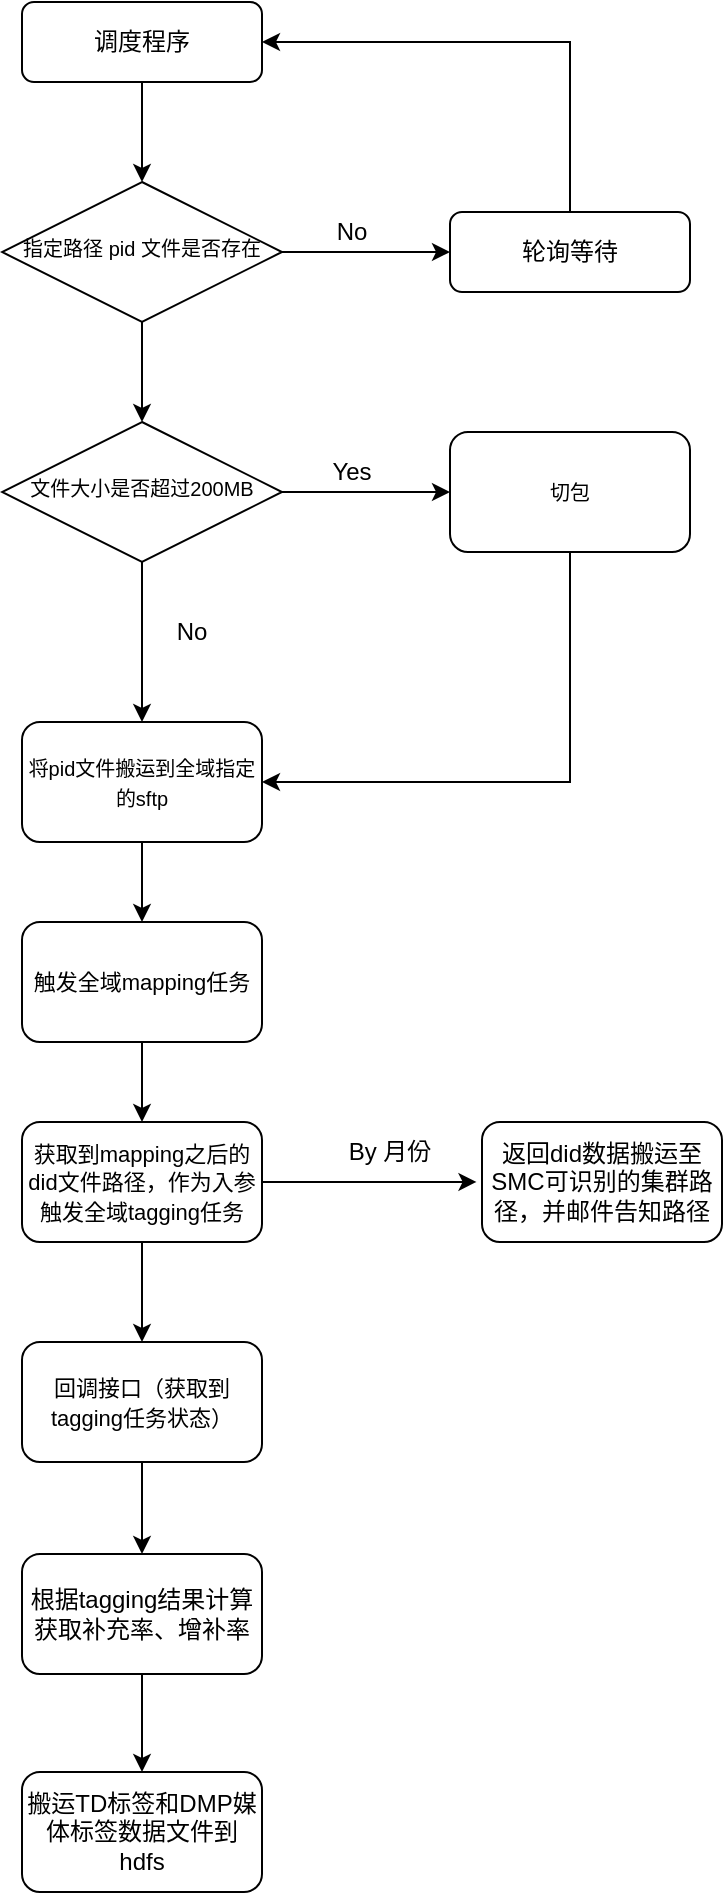<mxfile version="24.3.1" type="github">
  <diagram id="C5RBs43oDa-KdzZeNtuy" name="Page-1">
    <mxGraphModel dx="1627" dy="668" grid="0" gridSize="10" guides="1" tooltips="1" connect="1" arrows="1" fold="1" page="0" pageScale="1" pageWidth="827" pageHeight="1169" math="0" shadow="0">
      <root>
        <mxCell id="WIyWlLk6GJQsqaUBKTNV-0" />
        <mxCell id="WIyWlLk6GJQsqaUBKTNV-1" parent="WIyWlLk6GJQsqaUBKTNV-0" />
        <mxCell id="Qp76fDhDBuy7kDstvcHe-21" style="edgeStyle=orthogonalEdgeStyle;rounded=0;orthogonalLoop=1;jettySize=auto;html=1;exitX=0.5;exitY=1;exitDx=0;exitDy=0;entryX=0.5;entryY=0;entryDx=0;entryDy=0;" parent="WIyWlLk6GJQsqaUBKTNV-1" source="WIyWlLk6GJQsqaUBKTNV-3" target="WIyWlLk6GJQsqaUBKTNV-6" edge="1">
          <mxGeometry relative="1" as="geometry" />
        </mxCell>
        <mxCell id="WIyWlLk6GJQsqaUBKTNV-3" value="调度程序" style="rounded=1;whiteSpace=wrap;html=1;fontSize=12;glass=0;strokeWidth=1;shadow=0;" parent="WIyWlLk6GJQsqaUBKTNV-1" vertex="1">
          <mxGeometry x="140" y="70" width="120" height="40" as="geometry" />
        </mxCell>
        <mxCell id="Qp76fDhDBuy7kDstvcHe-16" style="edgeStyle=orthogonalEdgeStyle;rounded=0;orthogonalLoop=1;jettySize=auto;html=1;exitX=0.5;exitY=1;exitDx=0;exitDy=0;entryX=0.5;entryY=0;entryDx=0;entryDy=0;" parent="WIyWlLk6GJQsqaUBKTNV-1" source="WIyWlLk6GJQsqaUBKTNV-6" target="Qp76fDhDBuy7kDstvcHe-3" edge="1">
          <mxGeometry relative="1" as="geometry" />
        </mxCell>
        <mxCell id="Qp76fDhDBuy7kDstvcHe-17" style="edgeStyle=orthogonalEdgeStyle;rounded=0;orthogonalLoop=1;jettySize=auto;html=1;exitX=1;exitY=0.5;exitDx=0;exitDy=0;entryX=0;entryY=0.5;entryDx=0;entryDy=0;" parent="WIyWlLk6GJQsqaUBKTNV-1" source="WIyWlLk6GJQsqaUBKTNV-6" target="WIyWlLk6GJQsqaUBKTNV-7" edge="1">
          <mxGeometry relative="1" as="geometry" />
        </mxCell>
        <mxCell id="WIyWlLk6GJQsqaUBKTNV-6" value="&lt;font style=&quot;font-size: 10px;&quot;&gt;指定路径 pid 文件是否存在&lt;/font&gt;" style="rhombus;whiteSpace=wrap;html=1;shadow=0;fontFamily=Helvetica;fontSize=12;align=center;strokeWidth=1;spacing=6;spacingTop=-4;" parent="WIyWlLk6GJQsqaUBKTNV-1" vertex="1">
          <mxGeometry x="130" y="160" width="140" height="70" as="geometry" />
        </mxCell>
        <mxCell id="Qp76fDhDBuy7kDstvcHe-0" style="edgeStyle=orthogonalEdgeStyle;rounded=0;orthogonalLoop=1;jettySize=auto;html=1;exitX=0.5;exitY=0;exitDx=0;exitDy=0;entryX=1;entryY=0.5;entryDx=0;entryDy=0;" parent="WIyWlLk6GJQsqaUBKTNV-1" source="WIyWlLk6GJQsqaUBKTNV-7" target="WIyWlLk6GJQsqaUBKTNV-3" edge="1">
          <mxGeometry relative="1" as="geometry" />
        </mxCell>
        <mxCell id="WIyWlLk6GJQsqaUBKTNV-7" value="轮询等待" style="rounded=1;whiteSpace=wrap;html=1;fontSize=12;glass=0;strokeWidth=1;shadow=0;" parent="WIyWlLk6GJQsqaUBKTNV-1" vertex="1">
          <mxGeometry x="354" y="175" width="120" height="40" as="geometry" />
        </mxCell>
        <mxCell id="Qp76fDhDBuy7kDstvcHe-13" style="edgeStyle=orthogonalEdgeStyle;rounded=0;orthogonalLoop=1;jettySize=auto;html=1;exitX=0.5;exitY=1;exitDx=0;exitDy=0;" parent="WIyWlLk6GJQsqaUBKTNV-1" source="Qp76fDhDBuy7kDstvcHe-2" target="Qp76fDhDBuy7kDstvcHe-12" edge="1">
          <mxGeometry relative="1" as="geometry" />
        </mxCell>
        <mxCell id="Qp76fDhDBuy7kDstvcHe-2" value="&lt;font style=&quot;font-size: 10px;&quot;&gt;将pid文件搬运到全域指定的sftp&lt;/font&gt;" style="rounded=1;whiteSpace=wrap;html=1;" parent="WIyWlLk6GJQsqaUBKTNV-1" vertex="1">
          <mxGeometry x="140" y="430" width="120" height="60" as="geometry" />
        </mxCell>
        <mxCell id="Qp76fDhDBuy7kDstvcHe-6" style="edgeStyle=orthogonalEdgeStyle;rounded=0;orthogonalLoop=1;jettySize=auto;html=1;exitX=1;exitY=0.5;exitDx=0;exitDy=0;entryX=0;entryY=0.5;entryDx=0;entryDy=0;" parent="WIyWlLk6GJQsqaUBKTNV-1" source="Qp76fDhDBuy7kDstvcHe-3" target="Qp76fDhDBuy7kDstvcHe-5" edge="1">
          <mxGeometry relative="1" as="geometry" />
        </mxCell>
        <mxCell id="Qp76fDhDBuy7kDstvcHe-9" style="edgeStyle=orthogonalEdgeStyle;rounded=0;orthogonalLoop=1;jettySize=auto;html=1;exitX=0.5;exitY=1;exitDx=0;exitDy=0;" parent="WIyWlLk6GJQsqaUBKTNV-1" source="Qp76fDhDBuy7kDstvcHe-3" target="Qp76fDhDBuy7kDstvcHe-2" edge="1">
          <mxGeometry relative="1" as="geometry" />
        </mxCell>
        <mxCell id="Qp76fDhDBuy7kDstvcHe-3" value="&lt;span style=&quot;font-size: 10px;&quot;&gt;文件大小是否超过200MB&lt;/span&gt;" style="rhombus;whiteSpace=wrap;html=1;shadow=0;fontFamily=Helvetica;fontSize=12;align=center;strokeWidth=1;spacing=6;spacingTop=-4;" parent="WIyWlLk6GJQsqaUBKTNV-1" vertex="1">
          <mxGeometry x="130" y="280" width="140" height="70" as="geometry" />
        </mxCell>
        <mxCell id="Qp76fDhDBuy7kDstvcHe-7" style="edgeStyle=orthogonalEdgeStyle;rounded=0;orthogonalLoop=1;jettySize=auto;html=1;exitX=0.5;exitY=1;exitDx=0;exitDy=0;entryX=1;entryY=0.5;entryDx=0;entryDy=0;" parent="WIyWlLk6GJQsqaUBKTNV-1" source="Qp76fDhDBuy7kDstvcHe-5" target="Qp76fDhDBuy7kDstvcHe-2" edge="1">
          <mxGeometry relative="1" as="geometry" />
        </mxCell>
        <mxCell id="Qp76fDhDBuy7kDstvcHe-5" value="&lt;font style=&quot;font-size: 10px;&quot;&gt;切包&lt;/font&gt;" style="rounded=1;whiteSpace=wrap;html=1;" parent="WIyWlLk6GJQsqaUBKTNV-1" vertex="1">
          <mxGeometry x="354" y="285" width="120" height="60" as="geometry" />
        </mxCell>
        <mxCell id="Qp76fDhDBuy7kDstvcHe-10" value="No" style="text;html=1;align=center;verticalAlign=middle;whiteSpace=wrap;rounded=0;" parent="WIyWlLk6GJQsqaUBKTNV-1" vertex="1">
          <mxGeometry x="200" y="370" width="50" height="30" as="geometry" />
        </mxCell>
        <mxCell id="Qp76fDhDBuy7kDstvcHe-11" value="Yes" style="text;html=1;align=center;verticalAlign=middle;whiteSpace=wrap;rounded=0;" parent="WIyWlLk6GJQsqaUBKTNV-1" vertex="1">
          <mxGeometry x="280" y="290" width="50" height="30" as="geometry" />
        </mxCell>
        <mxCell id="Qp76fDhDBuy7kDstvcHe-15" style="edgeStyle=orthogonalEdgeStyle;rounded=0;orthogonalLoop=1;jettySize=auto;html=1;exitX=0.5;exitY=1;exitDx=0;exitDy=0;entryX=0.5;entryY=0;entryDx=0;entryDy=0;" parent="WIyWlLk6GJQsqaUBKTNV-1" source="Qp76fDhDBuy7kDstvcHe-12" target="Qp76fDhDBuy7kDstvcHe-14" edge="1">
          <mxGeometry relative="1" as="geometry" />
        </mxCell>
        <mxCell id="Qp76fDhDBuy7kDstvcHe-12" value="&lt;font style=&quot;font-size: 11px;&quot;&gt;触发全域mapping任务&lt;/font&gt;" style="rounded=1;whiteSpace=wrap;html=1;" parent="WIyWlLk6GJQsqaUBKTNV-1" vertex="1">
          <mxGeometry x="140" y="530" width="120" height="60" as="geometry" />
        </mxCell>
        <mxCell id="Qp76fDhDBuy7kDstvcHe-20" style="edgeStyle=orthogonalEdgeStyle;rounded=0;orthogonalLoop=1;jettySize=auto;html=1;exitX=0.5;exitY=1;exitDx=0;exitDy=0;entryX=0.5;entryY=0;entryDx=0;entryDy=0;" parent="WIyWlLk6GJQsqaUBKTNV-1" source="Qp76fDhDBuy7kDstvcHe-14" target="Qp76fDhDBuy7kDstvcHe-19" edge="1">
          <mxGeometry relative="1" as="geometry" />
        </mxCell>
        <mxCell id="Qp76fDhDBuy7kDstvcHe-24" style="edgeStyle=orthogonalEdgeStyle;rounded=0;orthogonalLoop=1;jettySize=auto;html=1;exitX=1;exitY=0.5;exitDx=0;exitDy=0;entryX=-0.023;entryY=0.499;entryDx=0;entryDy=0;entryPerimeter=0;" parent="WIyWlLk6GJQsqaUBKTNV-1" source="Qp76fDhDBuy7kDstvcHe-14" target="Qp76fDhDBuy7kDstvcHe-25" edge="1">
          <mxGeometry relative="1" as="geometry">
            <mxPoint x="410" y="660" as="targetPoint" />
          </mxGeometry>
        </mxCell>
        <mxCell id="Qp76fDhDBuy7kDstvcHe-14" value="&lt;font style=&quot;font-size: 11px;&quot;&gt;获取到mapping之后的did文件路径，作为入参触发全域tagging任务&lt;/font&gt;" style="rounded=1;whiteSpace=wrap;html=1;" parent="WIyWlLk6GJQsqaUBKTNV-1" vertex="1">
          <mxGeometry x="140" y="630" width="120" height="60" as="geometry" />
        </mxCell>
        <mxCell id="Qp76fDhDBuy7kDstvcHe-18" value="No" style="text;html=1;align=center;verticalAlign=middle;whiteSpace=wrap;rounded=0;" parent="WIyWlLk6GJQsqaUBKTNV-1" vertex="1">
          <mxGeometry x="280" y="170" width="50" height="30" as="geometry" />
        </mxCell>
        <mxCell id="Qp76fDhDBuy7kDstvcHe-28" style="edgeStyle=orthogonalEdgeStyle;rounded=0;orthogonalLoop=1;jettySize=auto;html=1;exitX=0.5;exitY=1;exitDx=0;exitDy=0;entryX=0.5;entryY=0;entryDx=0;entryDy=0;" parent="WIyWlLk6GJQsqaUBKTNV-1" source="Qp76fDhDBuy7kDstvcHe-19" target="Qp76fDhDBuy7kDstvcHe-27" edge="1">
          <mxGeometry relative="1" as="geometry" />
        </mxCell>
        <mxCell id="Qp76fDhDBuy7kDstvcHe-19" value="&lt;span style=&quot;font-size: 11px;&quot;&gt;回调接口（获取到tagging任务状态）&lt;/span&gt;" style="rounded=1;whiteSpace=wrap;html=1;" parent="WIyWlLk6GJQsqaUBKTNV-1" vertex="1">
          <mxGeometry x="140" y="740" width="120" height="60" as="geometry" />
        </mxCell>
        <mxCell id="Qp76fDhDBuy7kDstvcHe-22" value="搬运TD标签和DMP媒体标签数据文件到hdfs" style="rounded=1;whiteSpace=wrap;html=1;" parent="WIyWlLk6GJQsqaUBKTNV-1" vertex="1">
          <mxGeometry x="140" y="955" width="120" height="60" as="geometry" />
        </mxCell>
        <mxCell id="Qp76fDhDBuy7kDstvcHe-25" value="返回did数据搬运至SMC可识别的集群路径，并邮件告知路径" style="rounded=1;whiteSpace=wrap;html=1;" parent="WIyWlLk6GJQsqaUBKTNV-1" vertex="1">
          <mxGeometry x="370" y="630" width="120" height="60" as="geometry" />
        </mxCell>
        <mxCell id="Qp76fDhDBuy7kDstvcHe-26" value="By 月份" style="text;html=1;align=center;verticalAlign=middle;whiteSpace=wrap;rounded=0;" parent="WIyWlLk6GJQsqaUBKTNV-1" vertex="1">
          <mxGeometry x="294" y="630" width="60" height="30" as="geometry" />
        </mxCell>
        <mxCell id="Qp76fDhDBuy7kDstvcHe-29" style="edgeStyle=orthogonalEdgeStyle;rounded=0;orthogonalLoop=1;jettySize=auto;html=1;exitX=0.5;exitY=1;exitDx=0;exitDy=0;entryX=0.5;entryY=0;entryDx=0;entryDy=0;" parent="WIyWlLk6GJQsqaUBKTNV-1" source="Qp76fDhDBuy7kDstvcHe-27" target="Qp76fDhDBuy7kDstvcHe-22" edge="1">
          <mxGeometry relative="1" as="geometry" />
        </mxCell>
        <mxCell id="Qp76fDhDBuy7kDstvcHe-27" value="根据tagging结果计算获取补充率、增补率" style="rounded=1;whiteSpace=wrap;html=1;" parent="WIyWlLk6GJQsqaUBKTNV-1" vertex="1">
          <mxGeometry x="140" y="846" width="120" height="60" as="geometry" />
        </mxCell>
      </root>
    </mxGraphModel>
  </diagram>
</mxfile>
